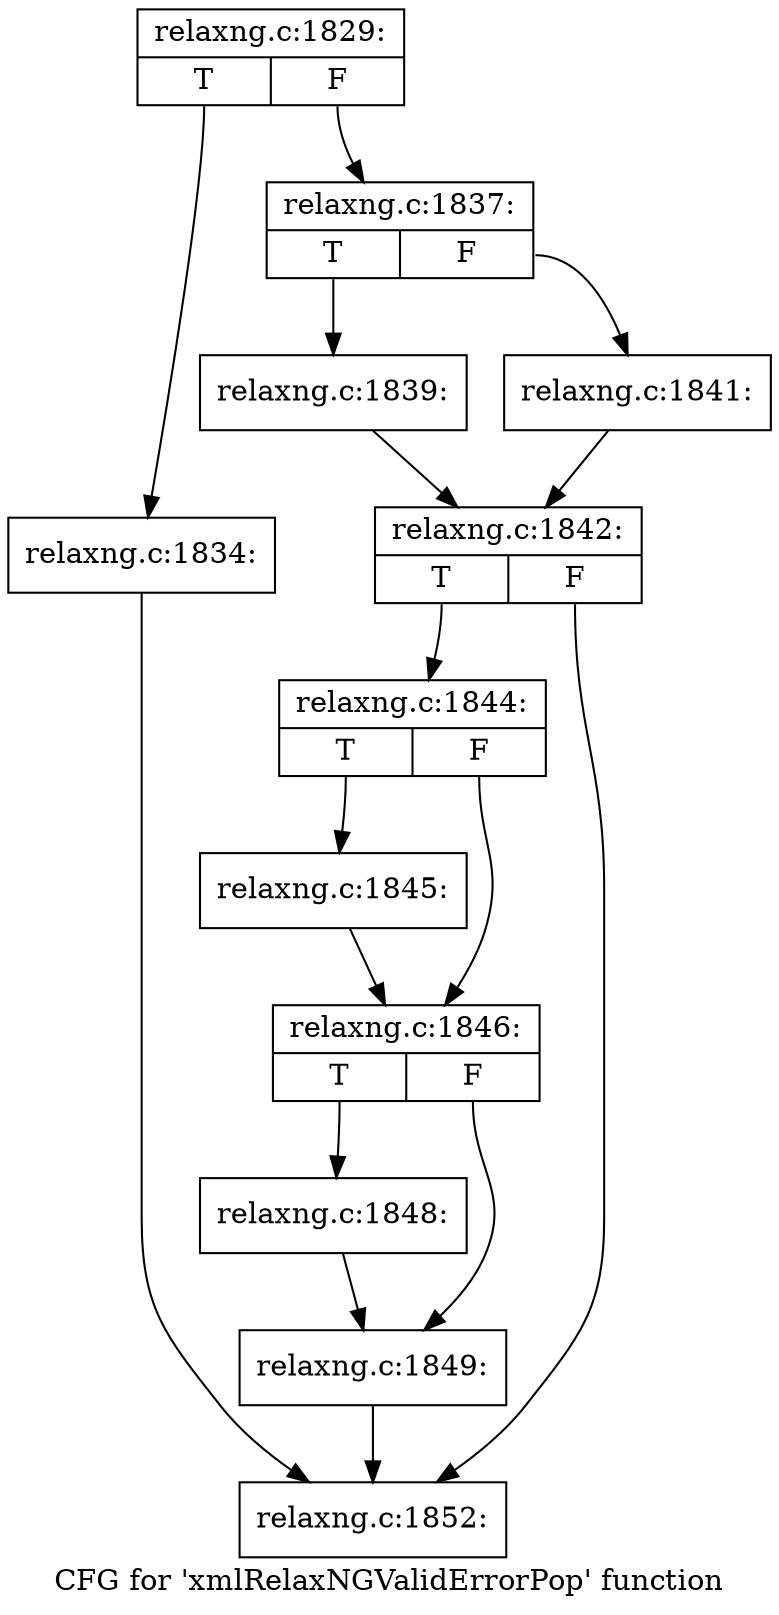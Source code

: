 digraph "CFG for 'xmlRelaxNGValidErrorPop' function" {
	label="CFG for 'xmlRelaxNGValidErrorPop' function";

	Node0x3fa3a40 [shape=record,label="{relaxng.c:1829:|{<s0>T|<s1>F}}"];
	Node0x3fa3a40:s0 -> Node0x3fa0a80;
	Node0x3fa3a40:s1 -> Node0x3fa0ad0;
	Node0x3fa0a80 [shape=record,label="{relaxng.c:1834:}"];
	Node0x3fa0a80 -> Node0x3fd43e0;
	Node0x3fa0ad0 [shape=record,label="{relaxng.c:1837:|{<s0>T|<s1>F}}"];
	Node0x3fa0ad0:s0 -> Node0x3fd2e90;
	Node0x3fa0ad0:s1 -> Node0x3fd2f30;
	Node0x3fd2e90 [shape=record,label="{relaxng.c:1839:}"];
	Node0x3fd2e90 -> Node0x3fd2ee0;
	Node0x3fd2f30 [shape=record,label="{relaxng.c:1841:}"];
	Node0x3fd2f30 -> Node0x3fd2ee0;
	Node0x3fd2ee0 [shape=record,label="{relaxng.c:1842:|{<s0>T|<s1>F}}"];
	Node0x3fd2ee0:s0 -> Node0x3fd4390;
	Node0x3fd2ee0:s1 -> Node0x3fd43e0;
	Node0x3fd4390 [shape=record,label="{relaxng.c:1844:|{<s0>T|<s1>F}}"];
	Node0x3fd4390:s0 -> Node0x3fd48f0;
	Node0x3fd4390:s1 -> Node0x3fd4940;
	Node0x3fd48f0 [shape=record,label="{relaxng.c:1845:}"];
	Node0x3fd48f0 -> Node0x3fd4940;
	Node0x3fd4940 [shape=record,label="{relaxng.c:1846:|{<s0>T|<s1>F}}"];
	Node0x3fd4940:s0 -> Node0x3fd5340;
	Node0x3fd4940:s1 -> Node0x3fd5390;
	Node0x3fd5340 [shape=record,label="{relaxng.c:1848:}"];
	Node0x3fd5340 -> Node0x3fd5390;
	Node0x3fd5390 [shape=record,label="{relaxng.c:1849:}"];
	Node0x3fd5390 -> Node0x3fd43e0;
	Node0x3fd43e0 [shape=record,label="{relaxng.c:1852:}"];
}
